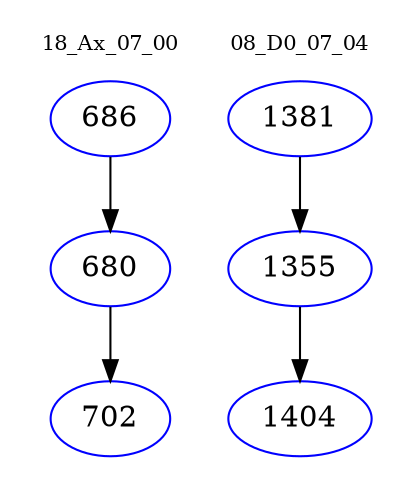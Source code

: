 digraph{
subgraph cluster_0 {
color = white
label = "18_Ax_07_00";
fontsize=10;
T0_686 [label="686", color="blue"]
T0_686 -> T0_680 [color="black"]
T0_680 [label="680", color="blue"]
T0_680 -> T0_702 [color="black"]
T0_702 [label="702", color="blue"]
}
subgraph cluster_1 {
color = white
label = "08_D0_07_04";
fontsize=10;
T1_1381 [label="1381", color="blue"]
T1_1381 -> T1_1355 [color="black"]
T1_1355 [label="1355", color="blue"]
T1_1355 -> T1_1404 [color="black"]
T1_1404 [label="1404", color="blue"]
}
}
